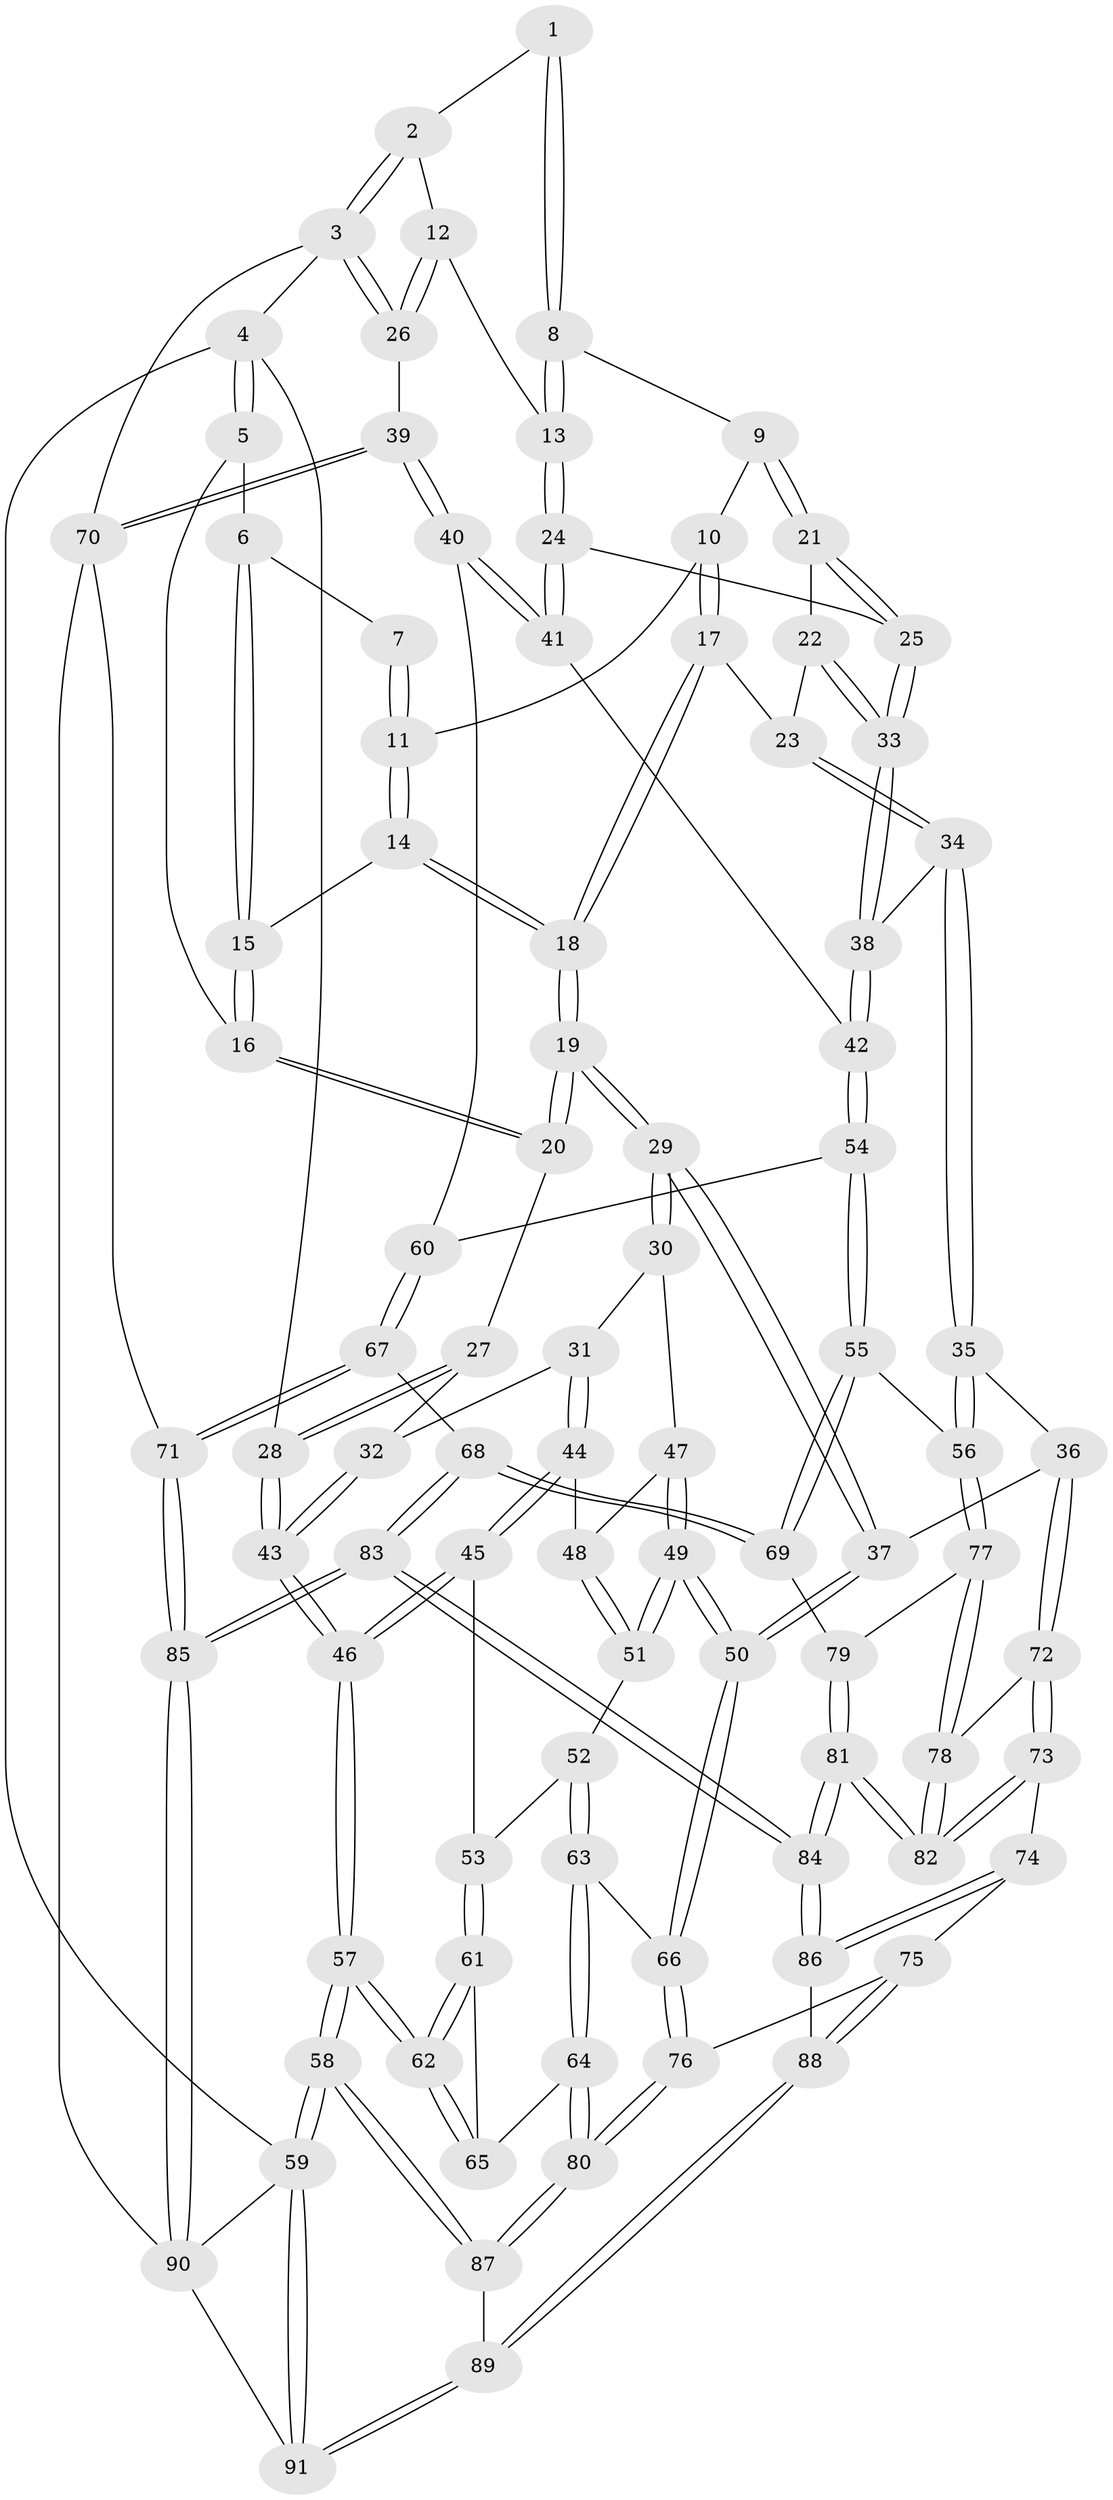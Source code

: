 // coarse degree distribution, {3: 0.12962962962962962, 4: 0.4444444444444444, 5: 0.3333333333333333, 6: 0.07407407407407407, 7: 0.018518518518518517}
// Generated by graph-tools (version 1.1) at 2025/52/02/27/25 19:52:44]
// undirected, 91 vertices, 224 edges
graph export_dot {
graph [start="1"]
  node [color=gray90,style=filled];
  1 [pos="+0.6338556363974567+0"];
  2 [pos="+0.8098496212969433+0"];
  3 [pos="+1+0"];
  4 [pos="+0+0"];
  5 [pos="+0+0"];
  6 [pos="+0+0"];
  7 [pos="+0.34171913831472295+0"];
  8 [pos="+0.5960696056189616+0.04007641471375154"];
  9 [pos="+0.5373624192304828+0.09704751898938824"];
  10 [pos="+0.43450142449924695+0.09523241932946422"];
  11 [pos="+0.33440012583579615+0.005113913968917221"];
  12 [pos="+0.8286292032924791+0.10167650922556448"];
  13 [pos="+0.751943404918198+0.22130338540673195"];
  14 [pos="+0.2952743484345253+0.065306032714017"];
  15 [pos="+0.22163324332179082+0.09002126216630982"];
  16 [pos="+0.16288119098118548+0.12559286780814316"];
  17 [pos="+0.39049711401110554+0.24883161648919633"];
  18 [pos="+0.32864255862971403+0.25169801957549526"];
  19 [pos="+0.2974697842104351+0.2726662339350537"];
  20 [pos="+0.13877201986980595+0.18776970882894356"];
  21 [pos="+0.5308654365409299+0.20487409987671584"];
  22 [pos="+0.5089584559230461+0.22310159950342345"];
  23 [pos="+0.4079301651639307+0.25574204635363035"];
  24 [pos="+0.7515263814373841+0.23075240303047034"];
  25 [pos="+0.6765198706477962+0.2574910891885474"];
  26 [pos="+1+0.18161224733433942"];
  27 [pos="+0.1377310852035484+0.18825291701888464"];
  28 [pos="+0+0"];
  29 [pos="+0.27725929621141776+0.3331599866532057"];
  30 [pos="+0.18741015095167565+0.36186963814484796"];
  31 [pos="+0.14107835250506987+0.3604036516926978"];
  32 [pos="+0.06723417397573542+0.3015803047134063"];
  33 [pos="+0.5732443093650973+0.3782378491710227"];
  34 [pos="+0.48326942577690735+0.4015986844217827"];
  35 [pos="+0.3693503308103655+0.5512949448352277"];
  36 [pos="+0.36421374959275093+0.5527171572243996"];
  37 [pos="+0.3575167594186531+0.5522209391874358"];
  38 [pos="+0.5702320733395982+0.3849204860995177"];
  39 [pos="+1+0.43511577376390675"];
  40 [pos="+1+0.4334055953507478"];
  41 [pos="+0.7703722732869025+0.2536455033190482"];
  42 [pos="+0.6658359619896062+0.49342523073348016"];
  43 [pos="+0+0.3858660764064956"];
  44 [pos="+0.12657668502411848+0.41495376644613896"];
  45 [pos="+0.06357090380389312+0.5059191069927504"];
  46 [pos="+0+0.39489971806984453"];
  47 [pos="+0.1914124553885816+0.41887943692769986"];
  48 [pos="+0.1744202487369802+0.45318323784706155"];
  49 [pos="+0.3133420852069655+0.5494592300685793"];
  50 [pos="+0.3455517823803376+0.5575585660482019"];
  51 [pos="+0.1898411553481698+0.5287574079220737"];
  52 [pos="+0.10484528528913593+0.5387935341789146"];
  53 [pos="+0.09489483799696567+0.535767993629242"];
  54 [pos="+0.6868101573575239+0.5455969759183298"];
  55 [pos="+0.6209120132305792+0.608266273227344"];
  56 [pos="+0.5857561650039513+0.6181667562217696"];
  57 [pos="+0+0.7370959682088241"];
  58 [pos="+0+1"];
  59 [pos="+0+1"];
  60 [pos="+0.8008374766048356+0.549389116188621"];
  61 [pos="+0.08217919692005947+0.5607365868422988"];
  62 [pos="+0+0.7248847278061908"];
  63 [pos="+0.13665000301276387+0.6398600593090066"];
  64 [pos="+0.07781395793348904+0.746030139257961"];
  65 [pos="+0.063405368299718+0.741462195666688"];
  66 [pos="+0.27925677672725374+0.6530294549753425"];
  67 [pos="+0.8190468908609052+0.7412032606955771"];
  68 [pos="+0.7327660382566263+0.7677430781146891"];
  69 [pos="+0.669882087580299+0.7021301718563315"];
  70 [pos="+1+0.7451601443718645"];
  71 [pos="+0.9345717259011531+0.8213357063527478"];
  72 [pos="+0.42697905590972546+0.75332803672093"];
  73 [pos="+0.426801966845138+0.7537507819753"];
  74 [pos="+0.4038993027456044+0.7894558524053984"];
  75 [pos="+0.3080150613452747+0.8036504233792955"];
  76 [pos="+0.26692404729886937+0.6875753757961194"];
  77 [pos="+0.5646778599557545+0.6816466973967318"];
  78 [pos="+0.5368089755199256+0.7465563568383289"];
  79 [pos="+0.6282497106618503+0.7766788413513047"];
  80 [pos="+0.11840156279496394+0.777817523527033"];
  81 [pos="+0.5926345082895932+0.9328915634716021"];
  82 [pos="+0.5886205028619919+0.9222882791725142"];
  83 [pos="+0.6282435640694922+0.9922529468160624"];
  84 [pos="+0.5980310047633401+0.9565563664578788"];
  85 [pos="+0.694087547025113+1"];
  86 [pos="+0.445647158523436+0.9006987067589016"];
  87 [pos="+0.12912675407380492+0.8145087158385774"];
  88 [pos="+0.24330565036351892+0.9504821158896037"];
  89 [pos="+0.2288419569073202+0.9633378203398102"];
  90 [pos="+0.6953347961434361+1"];
  91 [pos="+0.16796643216247556+1"];
  1 -- 2;
  1 -- 8;
  1 -- 8;
  2 -- 3;
  2 -- 3;
  2 -- 12;
  3 -- 4;
  3 -- 26;
  3 -- 26;
  3 -- 70;
  4 -- 5;
  4 -- 5;
  4 -- 28;
  4 -- 59;
  5 -- 6;
  5 -- 16;
  6 -- 7;
  6 -- 15;
  6 -- 15;
  7 -- 11;
  7 -- 11;
  8 -- 9;
  8 -- 13;
  8 -- 13;
  9 -- 10;
  9 -- 21;
  9 -- 21;
  10 -- 11;
  10 -- 17;
  10 -- 17;
  11 -- 14;
  11 -- 14;
  12 -- 13;
  12 -- 26;
  12 -- 26;
  13 -- 24;
  13 -- 24;
  14 -- 15;
  14 -- 18;
  14 -- 18;
  15 -- 16;
  15 -- 16;
  16 -- 20;
  16 -- 20;
  17 -- 18;
  17 -- 18;
  17 -- 23;
  18 -- 19;
  18 -- 19;
  19 -- 20;
  19 -- 20;
  19 -- 29;
  19 -- 29;
  20 -- 27;
  21 -- 22;
  21 -- 25;
  21 -- 25;
  22 -- 23;
  22 -- 33;
  22 -- 33;
  23 -- 34;
  23 -- 34;
  24 -- 25;
  24 -- 41;
  24 -- 41;
  25 -- 33;
  25 -- 33;
  26 -- 39;
  27 -- 28;
  27 -- 28;
  27 -- 32;
  28 -- 43;
  28 -- 43;
  29 -- 30;
  29 -- 30;
  29 -- 37;
  29 -- 37;
  30 -- 31;
  30 -- 47;
  31 -- 32;
  31 -- 44;
  31 -- 44;
  32 -- 43;
  32 -- 43;
  33 -- 38;
  33 -- 38;
  34 -- 35;
  34 -- 35;
  34 -- 38;
  35 -- 36;
  35 -- 56;
  35 -- 56;
  36 -- 37;
  36 -- 72;
  36 -- 72;
  37 -- 50;
  37 -- 50;
  38 -- 42;
  38 -- 42;
  39 -- 40;
  39 -- 40;
  39 -- 70;
  39 -- 70;
  40 -- 41;
  40 -- 41;
  40 -- 60;
  41 -- 42;
  42 -- 54;
  42 -- 54;
  43 -- 46;
  43 -- 46;
  44 -- 45;
  44 -- 45;
  44 -- 48;
  45 -- 46;
  45 -- 46;
  45 -- 53;
  46 -- 57;
  46 -- 57;
  47 -- 48;
  47 -- 49;
  47 -- 49;
  48 -- 51;
  48 -- 51;
  49 -- 50;
  49 -- 50;
  49 -- 51;
  49 -- 51;
  50 -- 66;
  50 -- 66;
  51 -- 52;
  52 -- 53;
  52 -- 63;
  52 -- 63;
  53 -- 61;
  53 -- 61;
  54 -- 55;
  54 -- 55;
  54 -- 60;
  55 -- 56;
  55 -- 69;
  55 -- 69;
  56 -- 77;
  56 -- 77;
  57 -- 58;
  57 -- 58;
  57 -- 62;
  57 -- 62;
  58 -- 59;
  58 -- 59;
  58 -- 87;
  58 -- 87;
  59 -- 91;
  59 -- 91;
  59 -- 90;
  60 -- 67;
  60 -- 67;
  61 -- 62;
  61 -- 62;
  61 -- 65;
  62 -- 65;
  62 -- 65;
  63 -- 64;
  63 -- 64;
  63 -- 66;
  64 -- 65;
  64 -- 80;
  64 -- 80;
  66 -- 76;
  66 -- 76;
  67 -- 68;
  67 -- 71;
  67 -- 71;
  68 -- 69;
  68 -- 69;
  68 -- 83;
  68 -- 83;
  69 -- 79;
  70 -- 71;
  70 -- 90;
  71 -- 85;
  71 -- 85;
  72 -- 73;
  72 -- 73;
  72 -- 78;
  73 -- 74;
  73 -- 82;
  73 -- 82;
  74 -- 75;
  74 -- 86;
  74 -- 86;
  75 -- 76;
  75 -- 88;
  75 -- 88;
  76 -- 80;
  76 -- 80;
  77 -- 78;
  77 -- 78;
  77 -- 79;
  78 -- 82;
  78 -- 82;
  79 -- 81;
  79 -- 81;
  80 -- 87;
  80 -- 87;
  81 -- 82;
  81 -- 82;
  81 -- 84;
  81 -- 84;
  83 -- 84;
  83 -- 84;
  83 -- 85;
  83 -- 85;
  84 -- 86;
  84 -- 86;
  85 -- 90;
  85 -- 90;
  86 -- 88;
  87 -- 89;
  88 -- 89;
  88 -- 89;
  89 -- 91;
  89 -- 91;
  90 -- 91;
}
